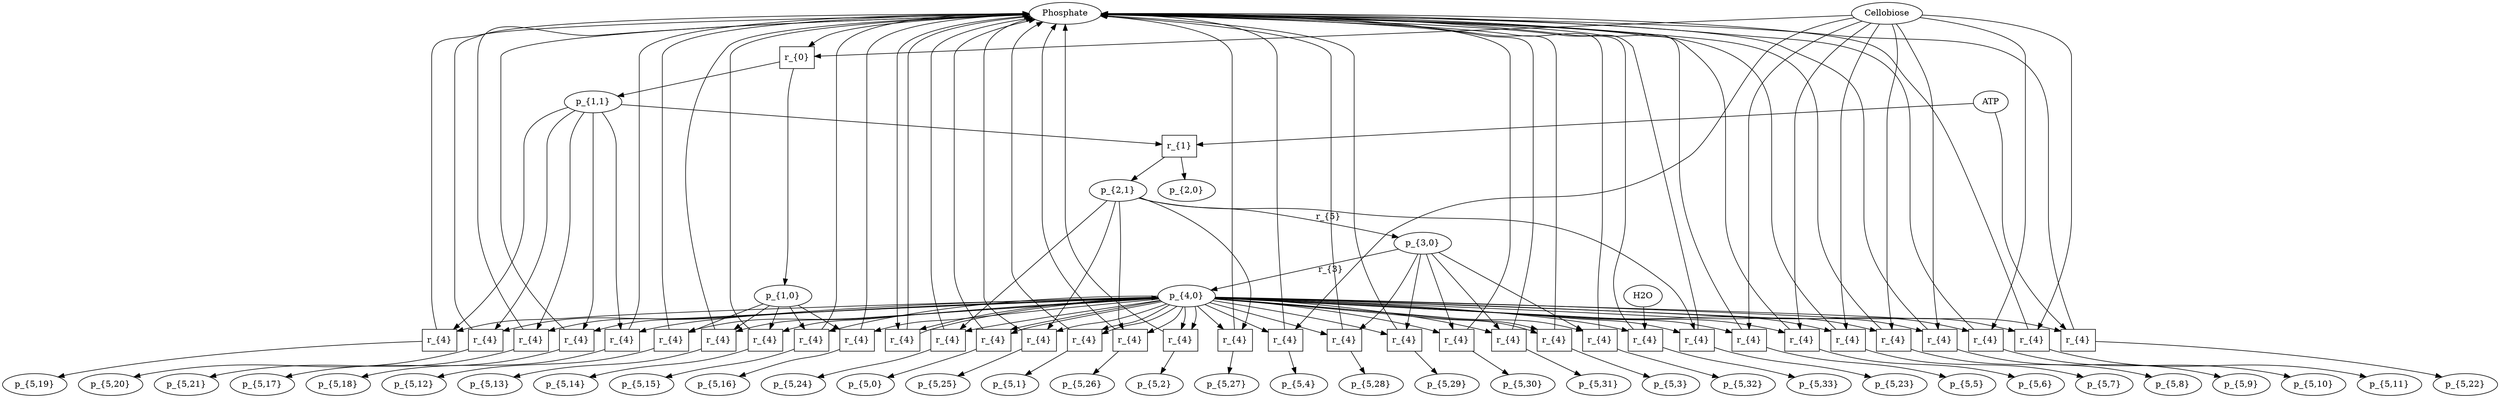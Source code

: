 digraph g {
// id = 0, graphName = Phosphate
"0-0" [ shape=ellipse label="Phosphate" image="out/006_g_2_11311100.svg" ];
// id = 1, graphName = Cellobiose
"1-0" [ shape=ellipse label="Cellobiose" image="out/008_g_3_11311100.svg" ];
// id = 2, graphName = p_{1,0}
"2-0" [ shape=ellipse label="p_{1,0}" image="out/010_g_4_11311100.svg" ];
// id = 3, graphName = p_{1,1}
"3-0" [ shape=ellipse label="p_{1,1}" image="out/012_g_5_11311100.svg" ];
// id = 5, graphName = ATP
"5-0" [ shape=ellipse label="ATP" image="out/004_g_1_11311100.svg" ];
// id = 6, graphName = p_{2,0}
"6-0" [ shape=ellipse label="p_{2,0}" image="out/016_g_20_11311100.svg" ];
// id = 7, graphName = p_{2,1}
"7-0" [ shape=ellipse label="p_{2,1}" image="out/018_g_21_11311100.svg" ];
// id = 9, graphName = p_{3,0}
"9-0" [ shape=ellipse label="p_{3,0}" image="out/022_g_32_11311100.svg" ];
// id = 11, graphName = p_{4,0}
"11-0" [ shape=ellipse label="p_{4,0}" image="out/026_g_43_11311100.svg" ];
// id = 13, graphName = H2O
"13-0" [ shape=ellipse label="H2O" image="out/002_g_0_11311100.svg" ];
// id = 14, graphName = p_{5,0}
"14-0" [ shape=ellipse label="p_{5,0}" image="out/030_g_59_11311100.svg" ];
// id = 16, graphName = p_{5,1}
"16-0" [ shape=ellipse label="p_{5,1}" image="out/032_g_63_11311100.svg" ];
// id = 18, graphName = p_{5,2}
"18-0" [ shape=ellipse label="p_{5,2}" image="out/034_g_65_11311100.svg" ];
// id = 20, graphName = p_{5,3}
"20-0" [ shape=ellipse label="p_{5,3}" image="out/036_g_67_11311100.svg" ];
// id = 22, graphName = p_{5,4}
"22-0" [ shape=ellipse label="p_{5,4}" image="out/038_g_73_11311100.svg" ];
// id = 24, graphName = p_{5,5}
"24-0" [ shape=ellipse label="p_{5,5}" image="out/040_g_75_11311100.svg" ];
// id = 26, graphName = p_{5,6}
"26-0" [ shape=ellipse label="p_{5,6}" image="out/042_g_77_11311100.svg" ];
// id = 28, graphName = p_{5,7}
"28-0" [ shape=ellipse label="p_{5,7}" image="out/044_g_79_11311100.svg" ];
// id = 30, graphName = p_{5,8}
"30-0" [ shape=ellipse label="p_{5,8}" image="out/046_g_81_11311100.svg" ];
// id = 32, graphName = p_{5,9}
"32-0" [ shape=ellipse label="p_{5,9}" image="out/048_g_83_11311100.svg" ];
// id = 34, graphName = p_{5,10}
"34-0" [ shape=ellipse label="p_{5,10}" image="out/050_g_85_11311100.svg" ];
// id = 36, graphName = p_{5,11}
"36-0" [ shape=ellipse label="p_{5,11}" image="out/052_g_87_11311100.svg" ];
// id = 38, graphName = p_{5,12}
"38-0" [ shape=ellipse label="p_{5,12}" image="out/054_g_89_11311100.svg" ];
// id = 40, graphName = p_{5,13}
"40-0" [ shape=ellipse label="p_{5,13}" image="out/056_g_93_11311100.svg" ];
// id = 42, graphName = p_{5,14}
"42-0" [ shape=ellipse label="p_{5,14}" image="out/058_g_95_11311100.svg" ];
// id = 44, graphName = p_{5,15}
"44-0" [ shape=ellipse label="p_{5,15}" image="out/060_g_97_11311100.svg" ];
// id = 46, graphName = p_{5,16}
"46-0" [ shape=ellipse label="p_{5,16}" image="out/062_g_99_11311100.svg" ];
// id = 48, graphName = p_{5,17}
"48-0" [ shape=ellipse label="p_{5,17}" image="out/064_g_102_11311100.svg" ];
// id = 50, graphName = p_{5,18}
"50-0" [ shape=ellipse label="p_{5,18}" image="out/066_g_103_11311100.svg" ];
// id = 52, graphName = p_{5,19}
"52-0" [ shape=ellipse label="p_{5,19}" image="out/068_g_105_11311100.svg" ];
// id = 54, graphName = p_{5,20}
"54-0" [ shape=ellipse label="p_{5,20}" image="out/070_g_107_11311100.svg" ];
// id = 56, graphName = p_{5,21}
"56-0" [ shape=ellipse label="p_{5,21}" image="out/072_g_109_11311100.svg" ];
// id = 58, graphName = p_{5,22}
"58-0" [ shape=ellipse label="p_{5,22}" image="out/074_g_111_11311100.svg" ];
// id = 60, graphName = p_{5,23}
"60-0" [ shape=ellipse label="p_{5,23}" image="out/076_g_115_11311100.svg" ];
// id = 62, graphName = p_{5,24}
"62-0" [ shape=ellipse label="p_{5,24}" image="out/078_g_119_11311100.svg" ];
// id = 64, graphName = p_{5,25}
"64-0" [ shape=ellipse label="p_{5,25}" image="out/080_g_121_11311100.svg" ];
// id = 66, graphName = p_{5,26}
"66-0" [ shape=ellipse label="p_{5,26}" image="out/082_g_123_11311100.svg" ];
// id = 68, graphName = p_{5,27}
"68-0" [ shape=ellipse label="p_{5,27}" image="out/084_g_125_11311100.svg" ];
// id = 70, graphName = p_{5,28}
"70-0" [ shape=ellipse label="p_{5,28}" image="out/086_g_127_11311100.svg" ];
// id = 72, graphName = p_{5,29}
"72-0" [ shape=ellipse label="p_{5,29}" image="out/088_g_131_11311100.svg" ];
// id = 74, graphName = p_{5,30}
"74-0" [ shape=ellipse label="p_{5,30}" image="out/090_g_133_11311100.svg" ];
// id = 76, graphName = p_{5,31}
"76-0" [ shape=ellipse label="p_{5,31}" image="out/092_g_135_11311100.svg" ];
// id = 78, graphName = p_{5,32}
"78-0" [ shape=ellipse label="p_{5,32}" image="out/094_g_137_11311100.svg" ];
// id = 80, graphName = p_{5,33}
"80-0" [ shape=ellipse label="p_{5,33}" image="out/096_g_139_11311100.svg" ];
// id = 4{ 'Phosphate' 'Cellobiose' }, ' cellobiose + phosphate = alpha-D-glucose 1-phosphate + D-glucose', { 'p_{1,0}' 'p_{1,1}' }
"4-0" [ shape=box label="r_{0}" ];
// id = 8{ 'ATP' 'p_{1,1}' }, ' ATP+glucose= ADP+Glucose 6-phosphate', { 'p_{2,0}' 'p_{2,1}' }
"8-0" [ shape=box label="r_{1}" ];
// id = 15{ 'p_{4,0}' 'p_{4,0}' }, ' inositol 1-phosphate + H2O = myo-inositol + phosphate', { 'Phosphate' 'p_{5,0}' }
"15-0" [ shape=box label="r_{4}" ];
// id = 17{ 'p_{4,0}' 'p_{4,0}' }, ' inositol 1-phosphate + H2O = myo-inositol + phosphate', { 'Phosphate' 'p_{5,1}' }
"17-0" [ shape=box label="r_{4}" ];
// id = 19{ 'p_{4,0}' 'p_{4,0}' }, ' inositol 1-phosphate + H2O = myo-inositol + phosphate', { 'Phosphate' 'p_{5,2}' }
"19-0" [ shape=box label="r_{4}" ];
// id = 21{ 'p_{4,0}' 'p_{4,0}' }, ' inositol 1-phosphate + H2O = myo-inositol + phosphate', { 'Phosphate' 'p_{5,3}' }
"21-0" [ shape=box label="r_{4}" ];
// id = 23{ 'Cellobiose' 'p_{4,0}' }, ' inositol 1-phosphate + H2O = myo-inositol + phosphate', { 'Phosphate' 'p_{5,4}' }
"23-0" [ shape=box label="r_{4}" ];
// id = 25{ 'Cellobiose' 'p_{4,0}' }, ' inositol 1-phosphate + H2O = myo-inositol + phosphate', { 'Phosphate' 'p_{5,5}' }
"25-0" [ shape=box label="r_{4}" ];
// id = 27{ 'Cellobiose' 'p_{4,0}' }, ' inositol 1-phosphate + H2O = myo-inositol + phosphate', { 'Phosphate' 'p_{5,6}' }
"27-0" [ shape=box label="r_{4}" ];
// id = 29{ 'Cellobiose' 'p_{4,0}' }, ' inositol 1-phosphate + H2O = myo-inositol + phosphate', { 'Phosphate' 'p_{5,7}' }
"29-0" [ shape=box label="r_{4}" ];
// id = 31{ 'Cellobiose' 'p_{4,0}' }, ' inositol 1-phosphate + H2O = myo-inositol + phosphate', { 'Phosphate' 'p_{5,8}' }
"31-0" [ shape=box label="r_{4}" ];
// id = 33{ 'Cellobiose' 'p_{4,0}' }, ' inositol 1-phosphate + H2O = myo-inositol + phosphate', { 'Phosphate' 'p_{5,9}' }
"33-0" [ shape=box label="r_{4}" ];
// id = 35{ 'Cellobiose' 'p_{4,0}' }, ' inositol 1-phosphate + H2O = myo-inositol + phosphate', { 'Phosphate' 'p_{5,10}' }
"35-0" [ shape=box label="r_{4}" ];
// id = 37{ 'Cellobiose' 'p_{4,0}' }, ' inositol 1-phosphate + H2O = myo-inositol + phosphate', { 'Phosphate' 'p_{5,11}' }
"37-0" [ shape=box label="r_{4}" ];
// id = 39{ 'p_{1,0}' 'p_{4,0}' }, ' inositol 1-phosphate + H2O = myo-inositol + phosphate', { 'Phosphate' 'p_{5,12}' }
"39-0" [ shape=box label="r_{4}" ];
// id = 41{ 'p_{1,0}' 'p_{4,0}' }, ' inositol 1-phosphate + H2O = myo-inositol + phosphate', { 'Phosphate' 'p_{5,13}' }
"41-0" [ shape=box label="r_{4}" ];
// id = 43{ 'p_{1,0}' 'p_{4,0}' }, ' inositol 1-phosphate + H2O = myo-inositol + phosphate', { 'Phosphate' 'p_{5,14}' }
"43-0" [ shape=box label="r_{4}" ];
// id = 45{ 'p_{1,0}' 'p_{4,0}' }, ' inositol 1-phosphate + H2O = myo-inositol + phosphate', { 'Phosphate' 'p_{5,15}' }
"45-0" [ shape=box label="r_{4}" ];
// id = 47{ 'p_{1,0}' 'p_{4,0}' }, ' inositol 1-phosphate + H2O = myo-inositol + phosphate', { 'Phosphate' 'p_{5,16}' }
"47-0" [ shape=box label="r_{4}" ];
// id = 49{ 'p_{1,1}' 'p_{4,0}' }, ' inositol 1-phosphate + H2O = myo-inositol + phosphate', { 'Phosphate' 'p_{5,17}' }
"49-0" [ shape=box label="r_{4}" ];
// id = 51{ 'p_{1,1}' 'p_{4,0}' }, ' inositol 1-phosphate + H2O = myo-inositol + phosphate', { 'Phosphate' 'p_{5,18}' }
"51-0" [ shape=box label="r_{4}" ];
// id = 53{ 'p_{1,1}' 'p_{4,0}' }, ' inositol 1-phosphate + H2O = myo-inositol + phosphate', { 'Phosphate' 'p_{5,19}' }
"53-0" [ shape=box label="r_{4}" ];
// id = 55{ 'p_{1,1}' 'p_{4,0}' }, ' inositol 1-phosphate + H2O = myo-inositol + phosphate', { 'Phosphate' 'p_{5,20}' }
"55-0" [ shape=box label="r_{4}" ];
// id = 57{ 'p_{1,1}' 'p_{4,0}' }, ' inositol 1-phosphate + H2O = myo-inositol + phosphate', { 'Phosphate' 'p_{5,21}' }
"57-0" [ shape=box label="r_{4}" ];
// id = 59{ 'ATP' 'p_{4,0}' }, ' inositol 1-phosphate + H2O = myo-inositol + phosphate', { 'Phosphate' 'p_{5,22}' }
"59-0" [ shape=box label="r_{4}" ];
// id = 61{ 'p_{2,1}' 'p_{4,0}' }, ' inositol 1-phosphate + H2O = myo-inositol + phosphate', { 'Phosphate' 'p_{5,23}' }
"61-0" [ shape=box label="r_{4}" ];
// id = 63{ 'p_{2,1}' 'p_{4,0}' }, ' inositol 1-phosphate + H2O = myo-inositol + phosphate', { 'Phosphate' 'p_{5,24}' }
"63-0" [ shape=box label="r_{4}" ];
// id = 65{ 'p_{2,1}' 'p_{4,0}' }, ' inositol 1-phosphate + H2O = myo-inositol + phosphate', { 'Phosphate' 'p_{5,25}' }
"65-0" [ shape=box label="r_{4}" ];
// id = 67{ 'p_{2,1}' 'p_{4,0}' }, ' inositol 1-phosphate + H2O = myo-inositol + phosphate', { 'Phosphate' 'p_{5,26}' }
"67-0" [ shape=box label="r_{4}" ];
// id = 69{ 'p_{2,1}' 'p_{4,0}' }, ' inositol 1-phosphate + H2O = myo-inositol + phosphate', { 'Phosphate' 'p_{5,27}' }
"69-0" [ shape=box label="r_{4}" ];
// id = 71{ 'p_{3,0}' 'p_{4,0}' }, ' inositol 1-phosphate + H2O = myo-inositol + phosphate', { 'Phosphate' 'p_{5,28}' }
"71-0" [ shape=box label="r_{4}" ];
// id = 73{ 'p_{3,0}' 'p_{4,0}' }, ' inositol 1-phosphate + H2O = myo-inositol + phosphate', { 'Phosphate' 'p_{5,29}' }
"73-0" [ shape=box label="r_{4}" ];
// id = 75{ 'p_{3,0}' 'p_{4,0}' }, ' inositol 1-phosphate + H2O = myo-inositol + phosphate', { 'Phosphate' 'p_{5,30}' }
"75-0" [ shape=box label="r_{4}" ];
// id = 77{ 'p_{3,0}' 'p_{4,0}' }, ' inositol 1-phosphate + H2O = myo-inositol + phosphate', { 'Phosphate' 'p_{5,31}' }
"77-0" [ shape=box label="r_{4}" ];
// id = 79{ 'p_{3,0}' 'p_{4,0}' }, ' inositol 1-phosphate + H2O = myo-inositol + phosphate', { 'Phosphate' 'p_{5,32}' }
"79-0" [ shape=box label="r_{4}" ];
// id = 81{ 'H2O' 'p_{4,0}' }, ' inositol 1-phosphate + H2O = myo-inositol + phosphate', { 'Phosphate' 'p_{5,33}' }
"81-0" [ shape=box label="r_{4}" ];
// id = 82{ 'Phosphate' 'p_{4,0}' }, ' inositol 1-phosphate + H2O = myo-inositol + phosphate', { 'Phosphate' 'p_{4,0}' }
"82-0" [ shape=box label="r_{4}" ];
// id = 4{ 'Phosphate' 'Cellobiose' }, ' cellobiose + phosphate = alpha-D-glucose 1-phosphate + D-glucose', { 'p_{1,0}' 'p_{1,1}' }
"0-0" -> "4-0" [ ];
"1-0" -> "4-0" [ ];
"4-0" -> "2-0" [ ];
"4-0" -> "3-0" [ ];
// id = 8{ 'ATP' 'p_{1,1}' }, ' ATP+glucose= ADP+Glucose 6-phosphate', { 'p_{2,0}' 'p_{2,1}' }
"3-0" -> "8-0" [ ];
"5-0" -> "8-0" [ ];
"8-0" -> "6-0" [ ];
"8-0" -> "7-0" [ ];
// id = 10{ 'p_{2,1}' }, ' glucose= D-Glucose ', { 'p_{3,0}' }
"7-0" -> "9-0" [ label="r_{5}" ];
// id = 12{ 'p_{3,0}' }, ' D-Glucose 6-phosphate = L-myo-Inositol 1-phosphate', { 'p_{4,0}' }
"9-0" -> "11-0" [ label="r_{3}" ];
// id = 15{ 'p_{4,0}' 'p_{4,0}' }, ' inositol 1-phosphate + H2O = myo-inositol + phosphate', { 'Phosphate' 'p_{5,0}' }
"11-0" -> "15-0" [ ];
"11-0" -> "15-0" [ ];
"15-0" -> "0-0" [ ];
"15-0" -> "14-0" [ ];
// id = 17{ 'p_{4,0}' 'p_{4,0}' }, ' inositol 1-phosphate + H2O = myo-inositol + phosphate', { 'Phosphate' 'p_{5,1}' }
"11-0" -> "17-0" [ ];
"11-0" -> "17-0" [ ];
"17-0" -> "0-0" [ ];
"17-0" -> "16-0" [ ];
// id = 19{ 'p_{4,0}' 'p_{4,0}' }, ' inositol 1-phosphate + H2O = myo-inositol + phosphate', { 'Phosphate' 'p_{5,2}' }
"11-0" -> "19-0" [ ];
"11-0" -> "19-0" [ ];
"19-0" -> "0-0" [ ];
"19-0" -> "18-0" [ ];
// id = 21{ 'p_{4,0}' 'p_{4,0}' }, ' inositol 1-phosphate + H2O = myo-inositol + phosphate', { 'Phosphate' 'p_{5,3}' }
"11-0" -> "21-0" [ ];
"11-0" -> "21-0" [ ];
"21-0" -> "0-0" [ ];
"21-0" -> "20-0" [ ];
// id = 23{ 'Cellobiose' 'p_{4,0}' }, ' inositol 1-phosphate + H2O = myo-inositol + phosphate', { 'Phosphate' 'p_{5,4}' }
"1-0" -> "23-0" [ ];
"11-0" -> "23-0" [ ];
"23-0" -> "0-0" [ ];
"23-0" -> "22-0" [ ];
// id = 25{ 'Cellobiose' 'p_{4,0}' }, ' inositol 1-phosphate + H2O = myo-inositol + phosphate', { 'Phosphate' 'p_{5,5}' }
"1-0" -> "25-0" [ ];
"11-0" -> "25-0" [ ];
"25-0" -> "0-0" [ ];
"25-0" -> "24-0" [ ];
// id = 27{ 'Cellobiose' 'p_{4,0}' }, ' inositol 1-phosphate + H2O = myo-inositol + phosphate', { 'Phosphate' 'p_{5,6}' }
"1-0" -> "27-0" [ ];
"11-0" -> "27-0" [ ];
"27-0" -> "0-0" [ ];
"27-0" -> "26-0" [ ];
// id = 29{ 'Cellobiose' 'p_{4,0}' }, ' inositol 1-phosphate + H2O = myo-inositol + phosphate', { 'Phosphate' 'p_{5,7}' }
"1-0" -> "29-0" [ ];
"11-0" -> "29-0" [ ];
"29-0" -> "0-0" [ ];
"29-0" -> "28-0" [ ];
// id = 31{ 'Cellobiose' 'p_{4,0}' }, ' inositol 1-phosphate + H2O = myo-inositol + phosphate', { 'Phosphate' 'p_{5,8}' }
"1-0" -> "31-0" [ ];
"11-0" -> "31-0" [ ];
"31-0" -> "0-0" [ ];
"31-0" -> "30-0" [ ];
// id = 33{ 'Cellobiose' 'p_{4,0}' }, ' inositol 1-phosphate + H2O = myo-inositol + phosphate', { 'Phosphate' 'p_{5,9}' }
"1-0" -> "33-0" [ ];
"11-0" -> "33-0" [ ];
"33-0" -> "0-0" [ ];
"33-0" -> "32-0" [ ];
// id = 35{ 'Cellobiose' 'p_{4,0}' }, ' inositol 1-phosphate + H2O = myo-inositol + phosphate', { 'Phosphate' 'p_{5,10}' }
"1-0" -> "35-0" [ ];
"11-0" -> "35-0" [ ];
"35-0" -> "0-0" [ ];
"35-0" -> "34-0" [ ];
// id = 37{ 'Cellobiose' 'p_{4,0}' }, ' inositol 1-phosphate + H2O = myo-inositol + phosphate', { 'Phosphate' 'p_{5,11}' }
"1-0" -> "37-0" [ ];
"11-0" -> "37-0" [ ];
"37-0" -> "0-0" [ ];
"37-0" -> "36-0" [ ];
// id = 39{ 'p_{1,0}' 'p_{4,0}' }, ' inositol 1-phosphate + H2O = myo-inositol + phosphate', { 'Phosphate' 'p_{5,12}' }
"2-0" -> "39-0" [ ];
"11-0" -> "39-0" [ ];
"39-0" -> "0-0" [ ];
"39-0" -> "38-0" [ ];
// id = 41{ 'p_{1,0}' 'p_{4,0}' }, ' inositol 1-phosphate + H2O = myo-inositol + phosphate', { 'Phosphate' 'p_{5,13}' }
"2-0" -> "41-0" [ ];
"11-0" -> "41-0" [ ];
"41-0" -> "0-0" [ ];
"41-0" -> "40-0" [ ];
// id = 43{ 'p_{1,0}' 'p_{4,0}' }, ' inositol 1-phosphate + H2O = myo-inositol + phosphate', { 'Phosphate' 'p_{5,14}' }
"2-0" -> "43-0" [ ];
"11-0" -> "43-0" [ ];
"43-0" -> "0-0" [ ];
"43-0" -> "42-0" [ ];
// id = 45{ 'p_{1,0}' 'p_{4,0}' }, ' inositol 1-phosphate + H2O = myo-inositol + phosphate', { 'Phosphate' 'p_{5,15}' }
"2-0" -> "45-0" [ ];
"11-0" -> "45-0" [ ];
"45-0" -> "0-0" [ ];
"45-0" -> "44-0" [ ];
// id = 47{ 'p_{1,0}' 'p_{4,0}' }, ' inositol 1-phosphate + H2O = myo-inositol + phosphate', { 'Phosphate' 'p_{5,16}' }
"2-0" -> "47-0" [ ];
"11-0" -> "47-0" [ ];
"47-0" -> "0-0" [ ];
"47-0" -> "46-0" [ ];
// id = 49{ 'p_{1,1}' 'p_{4,0}' }, ' inositol 1-phosphate + H2O = myo-inositol + phosphate', { 'Phosphate' 'p_{5,17}' }
"3-0" -> "49-0" [ ];
"11-0" -> "49-0" [ ];
"49-0" -> "0-0" [ ];
"49-0" -> "48-0" [ ];
// id = 51{ 'p_{1,1}' 'p_{4,0}' }, ' inositol 1-phosphate + H2O = myo-inositol + phosphate', { 'Phosphate' 'p_{5,18}' }
"3-0" -> "51-0" [ ];
"11-0" -> "51-0" [ ];
"51-0" -> "0-0" [ ];
"51-0" -> "50-0" [ ];
// id = 53{ 'p_{1,1}' 'p_{4,0}' }, ' inositol 1-phosphate + H2O = myo-inositol + phosphate', { 'Phosphate' 'p_{5,19}' }
"3-0" -> "53-0" [ ];
"11-0" -> "53-0" [ ];
"53-0" -> "0-0" [ ];
"53-0" -> "52-0" [ ];
// id = 55{ 'p_{1,1}' 'p_{4,0}' }, ' inositol 1-phosphate + H2O = myo-inositol + phosphate', { 'Phosphate' 'p_{5,20}' }
"3-0" -> "55-0" [ ];
"11-0" -> "55-0" [ ];
"55-0" -> "0-0" [ ];
"55-0" -> "54-0" [ ];
// id = 57{ 'p_{1,1}' 'p_{4,0}' }, ' inositol 1-phosphate + H2O = myo-inositol + phosphate', { 'Phosphate' 'p_{5,21}' }
"3-0" -> "57-0" [ ];
"11-0" -> "57-0" [ ];
"57-0" -> "0-0" [ ];
"57-0" -> "56-0" [ ];
// id = 59{ 'ATP' 'p_{4,0}' }, ' inositol 1-phosphate + H2O = myo-inositol + phosphate', { 'Phosphate' 'p_{5,22}' }
"5-0" -> "59-0" [ ];
"11-0" -> "59-0" [ ];
"59-0" -> "0-0" [ ];
"59-0" -> "58-0" [ ];
// id = 61{ 'p_{2,1}' 'p_{4,0}' }, ' inositol 1-phosphate + H2O = myo-inositol + phosphate', { 'Phosphate' 'p_{5,23}' }
"7-0" -> "61-0" [ ];
"11-0" -> "61-0" [ ];
"61-0" -> "0-0" [ ];
"61-0" -> "60-0" [ ];
// id = 63{ 'p_{2,1}' 'p_{4,0}' }, ' inositol 1-phosphate + H2O = myo-inositol + phosphate', { 'Phosphate' 'p_{5,24}' }
"7-0" -> "63-0" [ ];
"11-0" -> "63-0" [ ];
"63-0" -> "0-0" [ ];
"63-0" -> "62-0" [ ];
// id = 65{ 'p_{2,1}' 'p_{4,0}' }, ' inositol 1-phosphate + H2O = myo-inositol + phosphate', { 'Phosphate' 'p_{5,25}' }
"7-0" -> "65-0" [ ];
"11-0" -> "65-0" [ ];
"65-0" -> "0-0" [ ];
"65-0" -> "64-0" [ ];
// id = 67{ 'p_{2,1}' 'p_{4,0}' }, ' inositol 1-phosphate + H2O = myo-inositol + phosphate', { 'Phosphate' 'p_{5,26}' }
"7-0" -> "67-0" [ ];
"11-0" -> "67-0" [ ];
"67-0" -> "0-0" [ ];
"67-0" -> "66-0" [ ];
// id = 69{ 'p_{2,1}' 'p_{4,0}' }, ' inositol 1-phosphate + H2O = myo-inositol + phosphate', { 'Phosphate' 'p_{5,27}' }
"7-0" -> "69-0" [ ];
"11-0" -> "69-0" [ ];
"69-0" -> "0-0" [ ];
"69-0" -> "68-0" [ ];
// id = 71{ 'p_{3,0}' 'p_{4,0}' }, ' inositol 1-phosphate + H2O = myo-inositol + phosphate', { 'Phosphate' 'p_{5,28}' }
"9-0" -> "71-0" [ ];
"11-0" -> "71-0" [ ];
"71-0" -> "0-0" [ ];
"71-0" -> "70-0" [ ];
// id = 73{ 'p_{3,0}' 'p_{4,0}' }, ' inositol 1-phosphate + H2O = myo-inositol + phosphate', { 'Phosphate' 'p_{5,29}' }
"9-0" -> "73-0" [ ];
"11-0" -> "73-0" [ ];
"73-0" -> "0-0" [ ];
"73-0" -> "72-0" [ ];
// id = 75{ 'p_{3,0}' 'p_{4,0}' }, ' inositol 1-phosphate + H2O = myo-inositol + phosphate', { 'Phosphate' 'p_{5,30}' }
"9-0" -> "75-0" [ ];
"11-0" -> "75-0" [ ];
"75-0" -> "0-0" [ ];
"75-0" -> "74-0" [ ];
// id = 77{ 'p_{3,0}' 'p_{4,0}' }, ' inositol 1-phosphate + H2O = myo-inositol + phosphate', { 'Phosphate' 'p_{5,31}' }
"9-0" -> "77-0" [ ];
"11-0" -> "77-0" [ ];
"77-0" -> "0-0" [ ];
"77-0" -> "76-0" [ ];
// id = 79{ 'p_{3,0}' 'p_{4,0}' }, ' inositol 1-phosphate + H2O = myo-inositol + phosphate', { 'Phosphate' 'p_{5,32}' }
"9-0" -> "79-0" [ ];
"11-0" -> "79-0" [ ];
"79-0" -> "0-0" [ ];
"79-0" -> "78-0" [ ];
// id = 81{ 'H2O' 'p_{4,0}' }, ' inositol 1-phosphate + H2O = myo-inositol + phosphate', { 'Phosphate' 'p_{5,33}' }
"11-0" -> "81-0" [ ];
"13-0" -> "81-0" [ ];
"81-0" -> "0-0" [ ];
"81-0" -> "80-0" [ ];
// id = 82{ 'Phosphate' 'p_{4,0}' }, ' inositol 1-phosphate + H2O = myo-inositol + phosphate', { 'Phosphate' 'p_{4,0}' }
"0-0" -> "82-0" [ ];
"11-0" -> "82-0" [ ];
"82-0" -> "0-0" [ ];
"82-0" -> "11-0" [ ];
}
